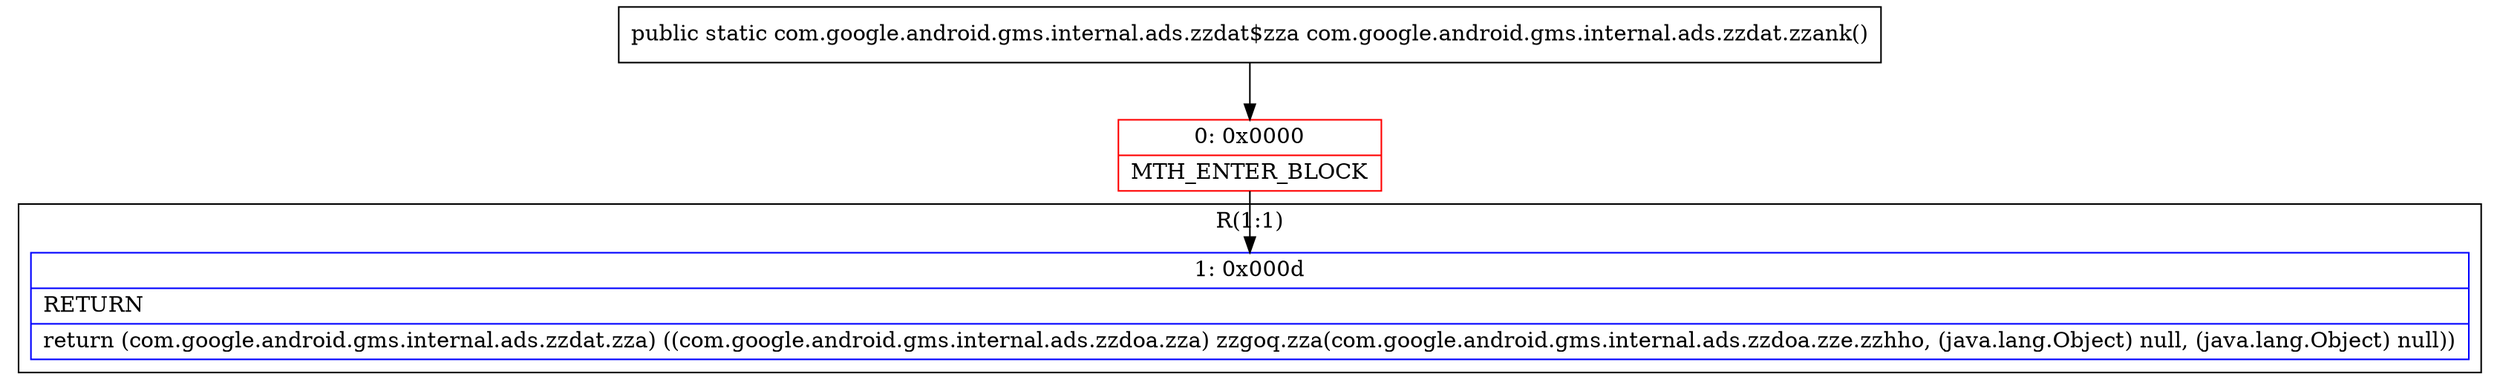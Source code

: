 digraph "CFG forcom.google.android.gms.internal.ads.zzdat.zzank()Lcom\/google\/android\/gms\/internal\/ads\/zzdat$zza;" {
subgraph cluster_Region_1742730470 {
label = "R(1:1)";
node [shape=record,color=blue];
Node_1 [shape=record,label="{1\:\ 0x000d|RETURN\l|return (com.google.android.gms.internal.ads.zzdat.zza) ((com.google.android.gms.internal.ads.zzdoa.zza) zzgoq.zza(com.google.android.gms.internal.ads.zzdoa.zze.zzhho, (java.lang.Object) null, (java.lang.Object) null))\l}"];
}
Node_0 [shape=record,color=red,label="{0\:\ 0x0000|MTH_ENTER_BLOCK\l}"];
MethodNode[shape=record,label="{public static com.google.android.gms.internal.ads.zzdat$zza com.google.android.gms.internal.ads.zzdat.zzank() }"];
MethodNode -> Node_0;
Node_0 -> Node_1;
}

